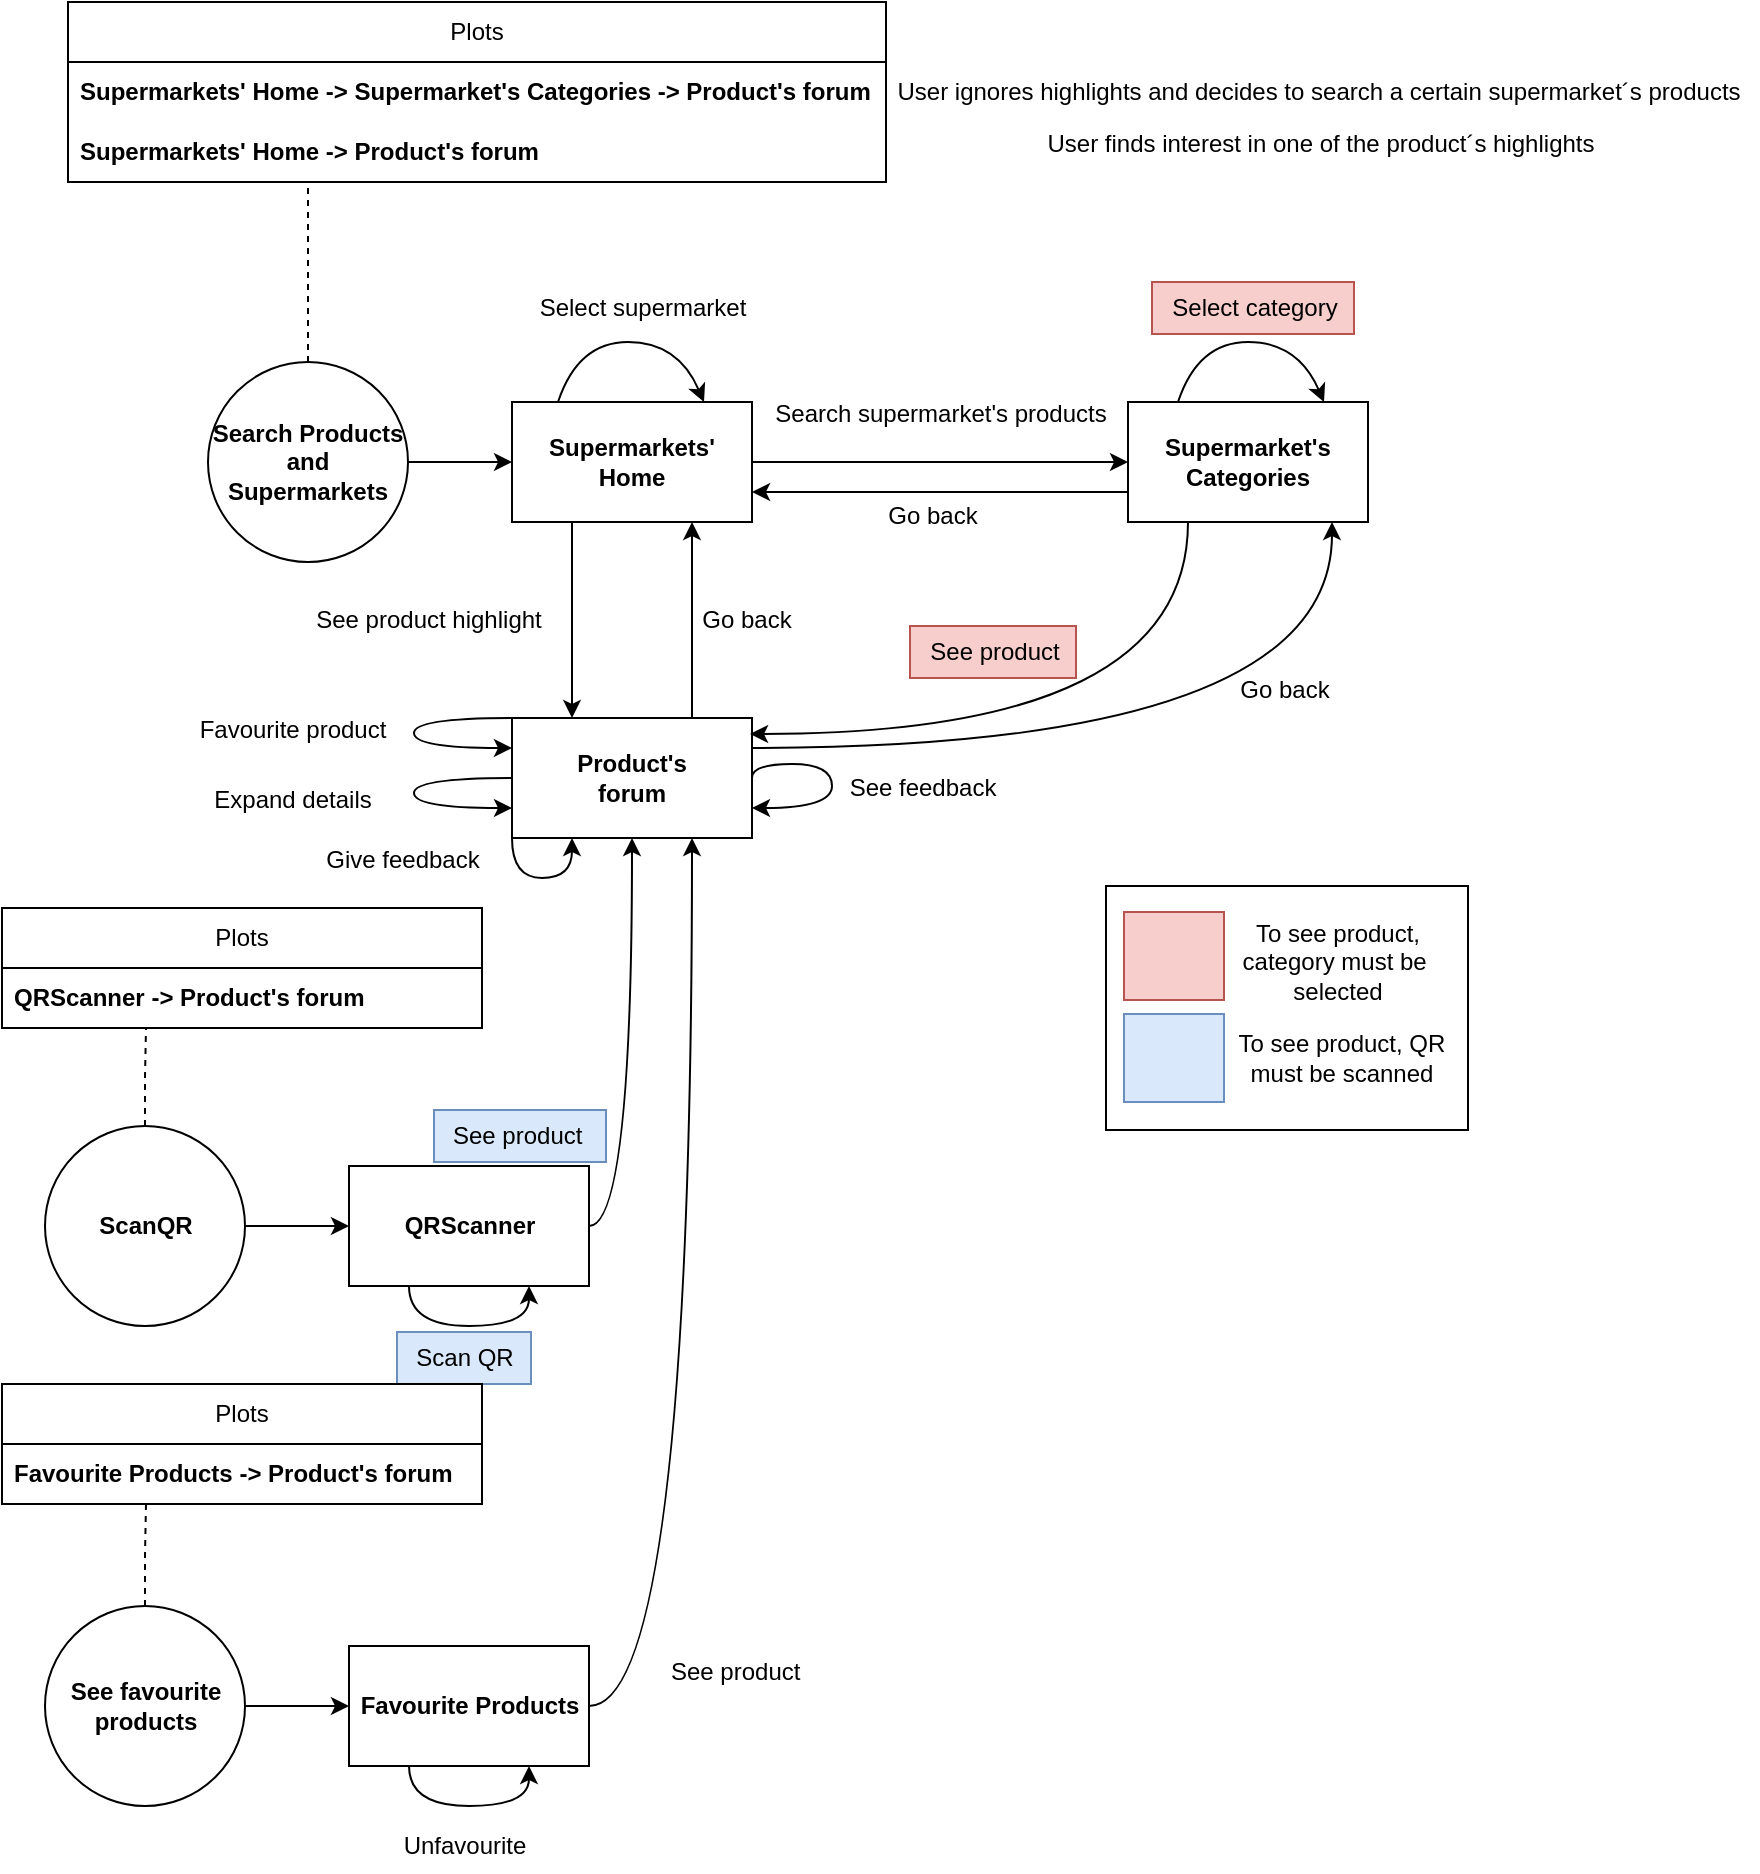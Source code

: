 <mxfile version="24.2.1" type="device">
  <diagram name="Page-1" id="xDFbSy6HNDZAhjBDgOxl">
    <mxGraphModel dx="1434" dy="738" grid="0" gridSize="10" guides="1" tooltips="1" connect="1" arrows="1" fold="1" page="1" pageScale="1" pageWidth="850" pageHeight="1100" math="0" shadow="0">
      <root>
        <mxCell id="0" />
        <mxCell id="1" parent="0" />
        <mxCell id="DiDdIuaTlxyAD_moarf--199" value="" style="rounded=0;whiteSpace=wrap;html=1;" vertex="1" parent="1">
          <mxGeometry x="557" y="1308" width="181" height="122" as="geometry" />
        </mxCell>
        <mxCell id="DiDdIuaTlxyAD_moarf--29" style="edgeStyle=orthogonalEdgeStyle;rounded=0;orthogonalLoop=1;jettySize=auto;html=1;exitX=1;exitY=0.5;exitDx=0;exitDy=0;entryX=1;entryY=0.75;entryDx=0;entryDy=0;curved=1;" edge="1" parent="1" source="DiDdIuaTlxyAD_moarf--95">
          <mxGeometry relative="1" as="geometry">
            <mxPoint x="380" y="1239" as="sourcePoint" />
            <mxPoint x="380" y="1269" as="targetPoint" />
            <Array as="points">
              <mxPoint x="380" y="1247" />
              <mxPoint x="420" y="1247" />
              <mxPoint x="420" y="1269" />
            </Array>
          </mxGeometry>
        </mxCell>
        <mxCell id="DiDdIuaTlxyAD_moarf--30" value="See feedback" style="text;html=1;align=center;verticalAlign=middle;resizable=0;points=[];autosize=1;strokeColor=none;fillColor=none;" vertex="1" parent="1">
          <mxGeometry x="419" y="1246" width="91" height="26" as="geometry" />
        </mxCell>
        <mxCell id="DiDdIuaTlxyAD_moarf--67" style="edgeStyle=orthogonalEdgeStyle;rounded=0;orthogonalLoop=1;jettySize=auto;html=1;exitX=1;exitY=0.5;exitDx=0;exitDy=0;entryX=0;entryY=0.5;entryDx=0;entryDy=0;" edge="1" parent="1" source="DiDdIuaTlxyAD_moarf--68" target="DiDdIuaTlxyAD_moarf--87">
          <mxGeometry relative="1" as="geometry">
            <mxPoint x="278" y="1096" as="targetPoint" />
          </mxGeometry>
        </mxCell>
        <mxCell id="DiDdIuaTlxyAD_moarf--68" value="&lt;b&gt;Search Products and Supermarkets&lt;/b&gt;" style="ellipse;whiteSpace=wrap;html=1;aspect=fixed;" vertex="1" parent="1">
          <mxGeometry x="108" y="1046" width="100" height="100" as="geometry" />
        </mxCell>
        <mxCell id="DiDdIuaTlxyAD_moarf--83" value="Plots" style="swimlane;fontStyle=0;childLayout=stackLayout;horizontal=1;startSize=30;horizontalStack=0;resizeParent=1;resizeParentMax=0;resizeLast=0;collapsible=1;marginBottom=0;whiteSpace=wrap;html=1;" vertex="1" parent="1">
          <mxGeometry x="38" y="866" width="409" height="90" as="geometry" />
        </mxCell>
        <mxCell id="DiDdIuaTlxyAD_moarf--84" value="&lt;b style=&quot;border-color: var(--border-color); text-align: center;&quot;&gt;Supermarkets&#39; Home -&amp;gt;&amp;nbsp;&lt;/b&gt;&lt;b style=&quot;border-color: var(--border-color); text-align: center;&quot;&gt;Supermarket&#39;s Categories -&amp;gt;&amp;nbsp;&lt;/b&gt;&lt;b style=&quot;border-color: var(--border-color); text-align: center;&quot;&gt;Product&#39;s&amp;nbsp;&lt;/b&gt;&lt;b style=&quot;text-align: center; background-color: initial; border-color: var(--border-color);&quot;&gt;forum&lt;/b&gt;" style="text;strokeColor=none;fillColor=none;align=left;verticalAlign=middle;spacingLeft=4;spacingRight=4;overflow=hidden;points=[[0,0.5],[1,0.5]];portConstraint=eastwest;rotatable=0;whiteSpace=wrap;html=1;" vertex="1" parent="DiDdIuaTlxyAD_moarf--83">
          <mxGeometry y="30" width="409" height="30" as="geometry" />
        </mxCell>
        <mxCell id="DiDdIuaTlxyAD_moarf--85" value="&lt;b style=&quot;border-color: var(--border-color); text-align: center;&quot;&gt;Supermarkets&#39; Home -&lt;/b&gt;&lt;b style=&quot;border-color: var(--border-color); text-align: center;&quot;&gt;&amp;gt;&amp;nbsp;&lt;/b&gt;&lt;b style=&quot;border-color: var(--border-color); text-align: center;&quot;&gt;Product&#39;s&amp;nbsp;&lt;/b&gt;&lt;b style=&quot;border-color: var(--border-color); background-color: initial; text-align: center;&quot;&gt;forum&lt;/b&gt;" style="text;strokeColor=none;fillColor=none;align=left;verticalAlign=middle;spacingLeft=4;spacingRight=4;overflow=hidden;points=[[0,0.5],[1,0.5]];portConstraint=eastwest;rotatable=0;whiteSpace=wrap;html=1;" vertex="1" parent="DiDdIuaTlxyAD_moarf--83">
          <mxGeometry y="60" width="409" height="30" as="geometry" />
        </mxCell>
        <mxCell id="DiDdIuaTlxyAD_moarf--86" style="edgeStyle=orthogonalEdgeStyle;rounded=0;orthogonalLoop=1;jettySize=auto;html=1;exitX=0.5;exitY=0;exitDx=0;exitDy=0;dashed=1;endArrow=none;endFill=0;" edge="1" parent="1" source="DiDdIuaTlxyAD_moarf--68">
          <mxGeometry relative="1" as="geometry">
            <mxPoint x="158" y="956" as="targetPoint" />
          </mxGeometry>
        </mxCell>
        <mxCell id="DiDdIuaTlxyAD_moarf--94" style="edgeStyle=orthogonalEdgeStyle;rounded=0;orthogonalLoop=1;jettySize=auto;html=1;exitX=1;exitY=0.5;exitDx=0;exitDy=0;" edge="1" parent="1" source="DiDdIuaTlxyAD_moarf--87" target="DiDdIuaTlxyAD_moarf--93">
          <mxGeometry relative="1" as="geometry" />
        </mxCell>
        <mxCell id="DiDdIuaTlxyAD_moarf--96" style="edgeStyle=orthogonalEdgeStyle;rounded=0;orthogonalLoop=1;jettySize=auto;html=1;exitX=0.25;exitY=1;exitDx=0;exitDy=0;entryX=0.25;entryY=0;entryDx=0;entryDy=0;" edge="1" parent="1" source="DiDdIuaTlxyAD_moarf--87" target="DiDdIuaTlxyAD_moarf--95">
          <mxGeometry relative="1" as="geometry" />
        </mxCell>
        <mxCell id="DiDdIuaTlxyAD_moarf--87" value="&lt;b&gt;Supermarkets&#39; Home&lt;/b&gt;" style="rounded=0;whiteSpace=wrap;html=1;" vertex="1" parent="1">
          <mxGeometry x="260" y="1066" width="120" height="60" as="geometry" />
        </mxCell>
        <mxCell id="DiDdIuaTlxyAD_moarf--88" value="" style="curved=1;endArrow=classic;html=1;rounded=0;exitX=0.25;exitY=0;exitDx=0;exitDy=0;entryX=0.858;entryY=0;entryDx=0;entryDy=0;entryPerimeter=0;" edge="1" parent="1">
          <mxGeometry width="50" height="50" relative="1" as="geometry">
            <mxPoint x="283" y="1066" as="sourcePoint" />
            <mxPoint x="356" y="1066" as="targetPoint" />
            <Array as="points">
              <mxPoint x="293" y="1036" />
              <mxPoint x="343" y="1036" />
            </Array>
          </mxGeometry>
        </mxCell>
        <mxCell id="DiDdIuaTlxyAD_moarf--89" value="Select supermarket" style="text;html=1;align=center;verticalAlign=middle;resizable=0;points=[];autosize=1;strokeColor=none;fillColor=none;" vertex="1" parent="1">
          <mxGeometry x="264" y="1006" width="121" height="26" as="geometry" />
        </mxCell>
        <mxCell id="DiDdIuaTlxyAD_moarf--99" style="edgeStyle=orthogonalEdgeStyle;rounded=0;orthogonalLoop=1;jettySize=auto;html=1;exitX=0;exitY=0.75;exitDx=0;exitDy=0;entryX=1;entryY=0.75;entryDx=0;entryDy=0;" edge="1" parent="1" source="DiDdIuaTlxyAD_moarf--93" target="DiDdIuaTlxyAD_moarf--87">
          <mxGeometry relative="1" as="geometry" />
        </mxCell>
        <mxCell id="DiDdIuaTlxyAD_moarf--93" value="&lt;b&gt;Supermarket&#39;s Categories&lt;/b&gt;" style="rounded=0;whiteSpace=wrap;html=1;" vertex="1" parent="1">
          <mxGeometry x="568" y="1066" width="120" height="60" as="geometry" />
        </mxCell>
        <mxCell id="DiDdIuaTlxyAD_moarf--100" style="edgeStyle=orthogonalEdgeStyle;rounded=0;orthogonalLoop=1;jettySize=auto;html=1;exitX=0.75;exitY=0;exitDx=0;exitDy=0;entryX=0.75;entryY=1;entryDx=0;entryDy=0;" edge="1" parent="1" source="DiDdIuaTlxyAD_moarf--95" target="DiDdIuaTlxyAD_moarf--87">
          <mxGeometry relative="1" as="geometry" />
        </mxCell>
        <mxCell id="DiDdIuaTlxyAD_moarf--95" value="&lt;b&gt;Product&#39;s&lt;/b&gt;&lt;div&gt;&lt;b&gt;forum&lt;/b&gt;&lt;/div&gt;" style="rounded=0;whiteSpace=wrap;html=1;" vertex="1" parent="1">
          <mxGeometry x="260" y="1224" width="120" height="60" as="geometry" />
        </mxCell>
        <mxCell id="DiDdIuaTlxyAD_moarf--97" value="Search supermarket&#39;s products" style="text;html=1;align=center;verticalAlign=middle;resizable=0;points=[];autosize=1;strokeColor=none;fillColor=none;" vertex="1" parent="1">
          <mxGeometry x="382" y="1059" width="184" height="26" as="geometry" />
        </mxCell>
        <mxCell id="DiDdIuaTlxyAD_moarf--98" value="See product highlight" style="text;html=1;align=center;verticalAlign=middle;resizable=0;points=[];autosize=1;strokeColor=none;fillColor=none;" vertex="1" parent="1">
          <mxGeometry x="152" y="1162" width="131" height="26" as="geometry" />
        </mxCell>
        <mxCell id="DiDdIuaTlxyAD_moarf--101" value="Go back" style="text;html=1;align=center;verticalAlign=middle;resizable=0;points=[];autosize=1;strokeColor=none;fillColor=none;" vertex="1" parent="1">
          <mxGeometry x="438" y="1110" width="63" height="26" as="geometry" />
        </mxCell>
        <mxCell id="DiDdIuaTlxyAD_moarf--102" value="Go back" style="text;html=1;align=center;verticalAlign=middle;resizable=0;points=[];autosize=1;strokeColor=none;fillColor=none;" vertex="1" parent="1">
          <mxGeometry x="345" y="1162" width="63" height="26" as="geometry" />
        </mxCell>
        <mxCell id="DiDdIuaTlxyAD_moarf--104" value="Expand details" style="text;html=1;align=center;verticalAlign=middle;resizable=0;points=[];autosize=1;strokeColor=none;fillColor=none;" vertex="1" parent="1">
          <mxGeometry x="101" y="1252" width="97" height="26" as="geometry" />
        </mxCell>
        <mxCell id="DiDdIuaTlxyAD_moarf--109" value="Favourite product" style="text;html=1;align=center;verticalAlign=middle;resizable=0;points=[];autosize=1;strokeColor=none;fillColor=none;" vertex="1" parent="1">
          <mxGeometry x="94" y="1217" width="111" height="26" as="geometry" />
        </mxCell>
        <mxCell id="DiDdIuaTlxyAD_moarf--111" value="" style="curved=1;endArrow=classic;html=1;rounded=0;exitX=0.25;exitY=0;exitDx=0;exitDy=0;entryX=0.858;entryY=0;entryDx=0;entryDy=0;entryPerimeter=0;" edge="1" parent="1">
          <mxGeometry width="50" height="50" relative="1" as="geometry">
            <mxPoint x="593" y="1066" as="sourcePoint" />
            <mxPoint x="666" y="1066" as="targetPoint" />
            <Array as="points">
              <mxPoint x="603" y="1036" />
              <mxPoint x="653" y="1036" />
            </Array>
          </mxGeometry>
        </mxCell>
        <mxCell id="DiDdIuaTlxyAD_moarf--112" value="Select category" style="text;html=1;align=center;verticalAlign=middle;resizable=0;points=[];autosize=1;strokeColor=#b85450;fillColor=#f8cecc;" vertex="1" parent="1">
          <mxGeometry x="580" y="1006" width="101" height="26" as="geometry" />
        </mxCell>
        <mxCell id="DiDdIuaTlxyAD_moarf--113" style="edgeStyle=orthogonalEdgeStyle;rounded=0;orthogonalLoop=1;jettySize=auto;html=1;exitX=0.25;exitY=1;exitDx=0;exitDy=0;entryX=0.992;entryY=0.133;entryDx=0;entryDy=0;entryPerimeter=0;curved=1;" edge="1" parent="1" source="DiDdIuaTlxyAD_moarf--93" target="DiDdIuaTlxyAD_moarf--95">
          <mxGeometry relative="1" as="geometry" />
        </mxCell>
        <mxCell id="DiDdIuaTlxyAD_moarf--114" value="See product" style="text;html=1;align=center;verticalAlign=middle;resizable=0;points=[];autosize=1;strokeColor=#b85450;fillColor=#f8cecc;" vertex="1" parent="1">
          <mxGeometry x="459" y="1178" width="83" height="26" as="geometry" />
        </mxCell>
        <mxCell id="DiDdIuaTlxyAD_moarf--118" style="edgeStyle=orthogonalEdgeStyle;rounded=0;orthogonalLoop=1;jettySize=auto;html=1;exitX=1;exitY=0.25;exitDx=0;exitDy=0;entryX=0.85;entryY=1;entryDx=0;entryDy=0;entryPerimeter=0;curved=1;" edge="1" parent="1" source="DiDdIuaTlxyAD_moarf--95" target="DiDdIuaTlxyAD_moarf--93">
          <mxGeometry relative="1" as="geometry" />
        </mxCell>
        <mxCell id="DiDdIuaTlxyAD_moarf--119" value="Go back" style="text;html=1;align=center;verticalAlign=middle;resizable=0;points=[];autosize=1;strokeColor=none;fillColor=none;" vertex="1" parent="1">
          <mxGeometry x="614" y="1197" width="63" height="26" as="geometry" />
        </mxCell>
        <mxCell id="DiDdIuaTlxyAD_moarf--124" style="edgeStyle=orthogonalEdgeStyle;rounded=0;orthogonalLoop=1;jettySize=auto;html=1;exitX=1;exitY=0.5;exitDx=0;exitDy=0;entryX=0;entryY=0.5;entryDx=0;entryDy=0;" edge="1" parent="1" source="DiDdIuaTlxyAD_moarf--125" target="DiDdIuaTlxyAD_moarf--127">
          <mxGeometry relative="1" as="geometry">
            <mxPoint x="196.5" y="1478" as="targetPoint" />
          </mxGeometry>
        </mxCell>
        <mxCell id="DiDdIuaTlxyAD_moarf--125" value="&lt;b&gt;ScanQR&lt;/b&gt;" style="ellipse;whiteSpace=wrap;html=1;aspect=fixed;" vertex="1" parent="1">
          <mxGeometry x="26.5" y="1428" width="100" height="100" as="geometry" />
        </mxCell>
        <mxCell id="DiDdIuaTlxyAD_moarf--184" style="edgeStyle=orthogonalEdgeStyle;rounded=0;orthogonalLoop=1;jettySize=auto;html=1;exitX=1;exitY=0.5;exitDx=0;exitDy=0;entryX=0.5;entryY=1;entryDx=0;entryDy=0;curved=1;" edge="1" parent="1" source="DiDdIuaTlxyAD_moarf--127" target="DiDdIuaTlxyAD_moarf--95">
          <mxGeometry relative="1" as="geometry" />
        </mxCell>
        <mxCell id="DiDdIuaTlxyAD_moarf--127" value="&lt;b&gt;QRScanner&lt;/b&gt;" style="rounded=0;whiteSpace=wrap;html=1;" vertex="1" parent="1">
          <mxGeometry x="178.5" y="1448" width="120" height="60" as="geometry" />
        </mxCell>
        <mxCell id="DiDdIuaTlxyAD_moarf--129" value="Scan QR" style="text;html=1;align=center;verticalAlign=middle;resizable=0;points=[];autosize=1;strokeColor=#6c8ebf;fillColor=#dae8fc;" vertex="1" parent="1">
          <mxGeometry x="202.5" y="1531" width="67" height="26" as="geometry" />
        </mxCell>
        <mxCell id="DiDdIuaTlxyAD_moarf--132" value="See product&amp;nbsp;" style="text;html=1;align=center;verticalAlign=middle;resizable=0;points=[];autosize=1;strokeColor=#6c8ebf;fillColor=#dae8fc;" vertex="1" parent="1">
          <mxGeometry x="221" y="1420" width="86" height="26" as="geometry" />
        </mxCell>
        <mxCell id="DiDdIuaTlxyAD_moarf--141" style="edgeStyle=orthogonalEdgeStyle;rounded=0;orthogonalLoop=1;jettySize=auto;html=1;exitX=1;exitY=0.5;exitDx=0;exitDy=0;entryX=0;entryY=0.5;entryDx=0;entryDy=0;" edge="1" parent="1" source="DiDdIuaTlxyAD_moarf--142" target="DiDdIuaTlxyAD_moarf--144">
          <mxGeometry relative="1" as="geometry">
            <mxPoint x="196.5" y="1718" as="targetPoint" />
          </mxGeometry>
        </mxCell>
        <mxCell id="DiDdIuaTlxyAD_moarf--142" value="&lt;b&gt;See favourite products&lt;/b&gt;" style="ellipse;whiteSpace=wrap;html=1;aspect=fixed;" vertex="1" parent="1">
          <mxGeometry x="26.5" y="1668" width="100" height="100" as="geometry" />
        </mxCell>
        <mxCell id="DiDdIuaTlxyAD_moarf--183" style="edgeStyle=orthogonalEdgeStyle;rounded=0;orthogonalLoop=1;jettySize=auto;html=1;exitX=1;exitY=0.5;exitDx=0;exitDy=0;entryX=0.75;entryY=1;entryDx=0;entryDy=0;curved=1;" edge="1" parent="1" source="DiDdIuaTlxyAD_moarf--144" target="DiDdIuaTlxyAD_moarf--95">
          <mxGeometry relative="1" as="geometry" />
        </mxCell>
        <mxCell id="DiDdIuaTlxyAD_moarf--144" value="&lt;b&gt;Favourite Products&lt;/b&gt;" style="rounded=0;whiteSpace=wrap;html=1;" vertex="1" parent="1">
          <mxGeometry x="178.5" y="1688" width="120" height="60" as="geometry" />
        </mxCell>
        <mxCell id="DiDdIuaTlxyAD_moarf--146" value="Unfavourite" style="text;html=1;align=center;verticalAlign=middle;resizable=0;points=[];autosize=1;strokeColor=none;fillColor=none;" vertex="1" parent="1">
          <mxGeometry x="196.5" y="1775" width="79" height="26" as="geometry" />
        </mxCell>
        <mxCell id="DiDdIuaTlxyAD_moarf--155" style="edgeStyle=orthogonalEdgeStyle;rounded=0;orthogonalLoop=1;jettySize=auto;html=1;exitX=0;exitY=0;exitDx=0;exitDy=0;entryX=0;entryY=0.25;entryDx=0;entryDy=0;curved=1;" edge="1" parent="1" source="DiDdIuaTlxyAD_moarf--95" target="DiDdIuaTlxyAD_moarf--95">
          <mxGeometry relative="1" as="geometry">
            <Array as="points">
              <mxPoint x="211" y="1224" />
              <mxPoint x="211" y="1239" />
            </Array>
          </mxGeometry>
        </mxCell>
        <mxCell id="DiDdIuaTlxyAD_moarf--156" style="edgeStyle=orthogonalEdgeStyle;rounded=0;orthogonalLoop=1;jettySize=auto;html=1;exitX=0;exitY=0.5;exitDx=0;exitDy=0;entryX=0;entryY=0.75;entryDx=0;entryDy=0;curved=1;" edge="1" parent="1" source="DiDdIuaTlxyAD_moarf--95" target="DiDdIuaTlxyAD_moarf--95">
          <mxGeometry relative="1" as="geometry">
            <Array as="points">
              <mxPoint x="211" y="1254" />
              <mxPoint x="211" y="1269" />
            </Array>
          </mxGeometry>
        </mxCell>
        <mxCell id="DiDdIuaTlxyAD_moarf--157" style="edgeStyle=orthogonalEdgeStyle;rounded=0;orthogonalLoop=1;jettySize=auto;html=1;exitX=0.25;exitY=1;exitDx=0;exitDy=0;entryX=0.75;entryY=1;entryDx=0;entryDy=0;curved=1;" edge="1" parent="1" source="DiDdIuaTlxyAD_moarf--127" target="DiDdIuaTlxyAD_moarf--127">
          <mxGeometry relative="1" as="geometry" />
        </mxCell>
        <mxCell id="DiDdIuaTlxyAD_moarf--158" style="edgeStyle=orthogonalEdgeStyle;rounded=0;orthogonalLoop=1;jettySize=auto;html=1;exitX=0.25;exitY=1;exitDx=0;exitDy=0;entryX=0.75;entryY=1;entryDx=0;entryDy=0;curved=1;" edge="1" parent="1" source="DiDdIuaTlxyAD_moarf--144" target="DiDdIuaTlxyAD_moarf--144">
          <mxGeometry relative="1" as="geometry" />
        </mxCell>
        <mxCell id="DiDdIuaTlxyAD_moarf--169" value="See product&amp;nbsp;" style="text;html=1;align=center;verticalAlign=middle;resizable=0;points=[];autosize=1;strokeColor=none;fillColor=none;" vertex="1" parent="1">
          <mxGeometry x="329.5" y="1688" width="86" height="26" as="geometry" />
        </mxCell>
        <mxCell id="DiDdIuaTlxyAD_moarf--185" value="Plots" style="swimlane;fontStyle=0;childLayout=stackLayout;horizontal=1;startSize=30;horizontalStack=0;resizeParent=1;resizeParentMax=0;resizeLast=0;collapsible=1;marginBottom=0;whiteSpace=wrap;html=1;" vertex="1" parent="1">
          <mxGeometry x="5" y="1319" width="240" height="60" as="geometry" />
        </mxCell>
        <mxCell id="DiDdIuaTlxyAD_moarf--186" value="&lt;b style=&quot;border-color: var(--border-color); text-align: center;&quot;&gt;&lt;b style=&quot;border-color: var(--border-color);&quot;&gt;QRScanner&lt;/b&gt;&amp;nbsp;-&lt;/b&gt;&lt;b style=&quot;border-color: var(--border-color); text-align: center;&quot;&gt;&amp;gt;&amp;nbsp;&lt;/b&gt;&lt;b style=&quot;border-color: var(--border-color); text-align: center;&quot;&gt;Product&#39;s&amp;nbsp;&lt;/b&gt;&lt;b style=&quot;border-color: var(--border-color); background-color: initial; text-align: center;&quot;&gt;forum&lt;/b&gt;" style="text;strokeColor=none;fillColor=none;align=left;verticalAlign=middle;spacingLeft=4;spacingRight=4;overflow=hidden;points=[[0,0.5],[1,0.5]];portConstraint=eastwest;rotatable=0;whiteSpace=wrap;html=1;" vertex="1" parent="DiDdIuaTlxyAD_moarf--185">
          <mxGeometry y="30" width="240" height="30" as="geometry" />
        </mxCell>
        <mxCell id="DiDdIuaTlxyAD_moarf--197" value="" style="text;html=1;align=center;verticalAlign=middle;resizable=0;points=[];autosize=1;strokeColor=#b85450;fillColor=#f8cecc;" vertex="1" parent="1">
          <mxGeometry x="566" y="1321" width="50" height="44" as="geometry" />
        </mxCell>
        <mxCell id="DiDdIuaTlxyAD_moarf--198" value="" style="text;html=1;align=center;verticalAlign=middle;resizable=0;points=[];autosize=1;strokeColor=#6c8ebf;fillColor=#dae8fc;" vertex="1" parent="1">
          <mxGeometry x="566" y="1372" width="50" height="44" as="geometry" />
        </mxCell>
        <mxCell id="DiDdIuaTlxyAD_moarf--200" value="To see product, category must be&amp;nbsp; selected" style="text;html=1;align=center;verticalAlign=middle;whiteSpace=wrap;rounded=0;" vertex="1" parent="1">
          <mxGeometry x="618" y="1331" width="110" height="30" as="geometry" />
        </mxCell>
        <mxCell id="DiDdIuaTlxyAD_moarf--201" value="To see product, QR must be scanned" style="text;html=1;align=center;verticalAlign=middle;whiteSpace=wrap;rounded=0;" vertex="1" parent="1">
          <mxGeometry x="620" y="1379" width="110" height="30" as="geometry" />
        </mxCell>
        <mxCell id="DiDdIuaTlxyAD_moarf--203" style="edgeStyle=orthogonalEdgeStyle;rounded=0;orthogonalLoop=1;jettySize=auto;html=1;exitX=0.5;exitY=0;exitDx=0;exitDy=0;entryX=0.3;entryY=1;entryDx=0;entryDy=0;entryPerimeter=0;dashed=1;endArrow=none;endFill=0;" edge="1" parent="1" source="DiDdIuaTlxyAD_moarf--125" target="DiDdIuaTlxyAD_moarf--186">
          <mxGeometry relative="1" as="geometry" />
        </mxCell>
        <mxCell id="DiDdIuaTlxyAD_moarf--204" value="Plots" style="swimlane;fontStyle=0;childLayout=stackLayout;horizontal=1;startSize=30;horizontalStack=0;resizeParent=1;resizeParentMax=0;resizeLast=0;collapsible=1;marginBottom=0;whiteSpace=wrap;html=1;" vertex="1" parent="1">
          <mxGeometry x="5" y="1557" width="240" height="60" as="geometry" />
        </mxCell>
        <mxCell id="DiDdIuaTlxyAD_moarf--205" value="&lt;b style=&quot;border-color: var(--border-color); text-align: center;&quot;&gt;&lt;b style=&quot;border-color: var(--border-color);&quot;&gt;Favourite Products&lt;/b&gt;&amp;nbsp;-&lt;/b&gt;&lt;b style=&quot;border-color: var(--border-color); text-align: center;&quot;&gt;&amp;gt;&amp;nbsp;&lt;/b&gt;&lt;b style=&quot;border-color: var(--border-color); text-align: center;&quot;&gt;Product&#39;s&amp;nbsp;&lt;/b&gt;&lt;b style=&quot;border-color: var(--border-color); background-color: initial; text-align: center;&quot;&gt;forum&lt;/b&gt;" style="text;strokeColor=none;fillColor=none;align=left;verticalAlign=middle;spacingLeft=4;spacingRight=4;overflow=hidden;points=[[0,0.5],[1,0.5]];portConstraint=eastwest;rotatable=0;whiteSpace=wrap;html=1;" vertex="1" parent="DiDdIuaTlxyAD_moarf--204">
          <mxGeometry y="30" width="240" height="30" as="geometry" />
        </mxCell>
        <mxCell id="DiDdIuaTlxyAD_moarf--207" style="edgeStyle=orthogonalEdgeStyle;rounded=0;orthogonalLoop=1;jettySize=auto;html=1;exitX=0.5;exitY=0;exitDx=0;exitDy=0;entryX=0.3;entryY=1;entryDx=0;entryDy=0;entryPerimeter=0;dashed=1;endArrow=none;endFill=0;" edge="1" parent="1" source="DiDdIuaTlxyAD_moarf--142" target="DiDdIuaTlxyAD_moarf--205">
          <mxGeometry relative="1" as="geometry" />
        </mxCell>
        <mxCell id="DiDdIuaTlxyAD_moarf--208" value="User ignores highlights and decides to search a certain supermarket´s products" style="text;html=1;align=center;verticalAlign=middle;resizable=0;points=[];autosize=1;strokeColor=none;fillColor=none;" vertex="1" parent="1">
          <mxGeometry x="443" y="898" width="440" height="26" as="geometry" />
        </mxCell>
        <mxCell id="DiDdIuaTlxyAD_moarf--209" value="User finds interest in one of the product´s highlights" style="text;html=1;align=center;verticalAlign=middle;resizable=0;points=[];autosize=1;strokeColor=none;fillColor=none;" vertex="1" parent="1">
          <mxGeometry x="518" y="924" width="291" height="26" as="geometry" />
        </mxCell>
        <mxCell id="DiDdIuaTlxyAD_moarf--210" style="edgeStyle=orthogonalEdgeStyle;rounded=0;orthogonalLoop=1;jettySize=auto;html=1;exitX=0;exitY=1;exitDx=0;exitDy=0;entryX=0.25;entryY=1;entryDx=0;entryDy=0;curved=1;" edge="1" parent="1" source="DiDdIuaTlxyAD_moarf--95" target="DiDdIuaTlxyAD_moarf--95">
          <mxGeometry relative="1" as="geometry">
            <Array as="points">
              <mxPoint x="260" y="1304" />
              <mxPoint x="290" y="1304" />
            </Array>
          </mxGeometry>
        </mxCell>
        <mxCell id="DiDdIuaTlxyAD_moarf--211" value="Give feedback" style="text;html=1;align=center;verticalAlign=middle;resizable=0;points=[];autosize=1;strokeColor=none;fillColor=none;" vertex="1" parent="1">
          <mxGeometry x="157" y="1282" width="95" height="26" as="geometry" />
        </mxCell>
      </root>
    </mxGraphModel>
  </diagram>
</mxfile>
